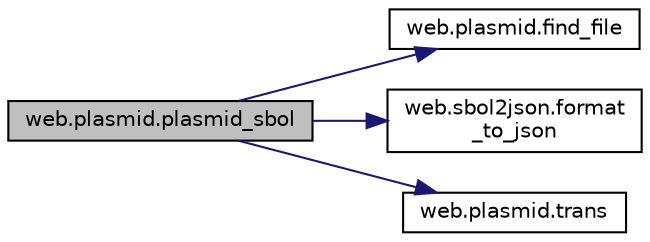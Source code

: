 digraph "web.plasmid.plasmid_sbol"
{
  edge [fontname="Helvetica",fontsize="10",labelfontname="Helvetica",labelfontsize="10"];
  node [fontname="Helvetica",fontsize="10",shape=record];
  rankdir="LR";
  Node1 [label="web.plasmid.plasmid_sbol",height=0.2,width=0.4,color="black", fillcolor="grey75", style="filled" fontcolor="black"];
  Node1 -> Node2 [color="midnightblue",fontsize="10",style="solid",fontname="Helvetica"];
  Node2 [label="web.plasmid.find_file",height=0.2,width=0.4,color="black", fillcolor="white", style="filled",URL="$namespaceweb_1_1plasmid.html#ae547689a9a88efbb40244b70932d8fb4"];
  Node1 -> Node3 [color="midnightblue",fontsize="10",style="solid",fontname="Helvetica"];
  Node3 [label="web.sbol2json.format\l_to_json",height=0.2,width=0.4,color="black", fillcolor="white", style="filled",URL="$namespaceweb_1_1sbol2json.html#a65d4097ac981de3ba0cae4958e9b25bd"];
  Node1 -> Node4 [color="midnightblue",fontsize="10",style="solid",fontname="Helvetica"];
  Node4 [label="web.plasmid.trans",height=0.2,width=0.4,color="black", fillcolor="white", style="filled",URL="$namespaceweb_1_1plasmid.html#abe025b0e48e975deecc57ad618ff0ea7"];
}
